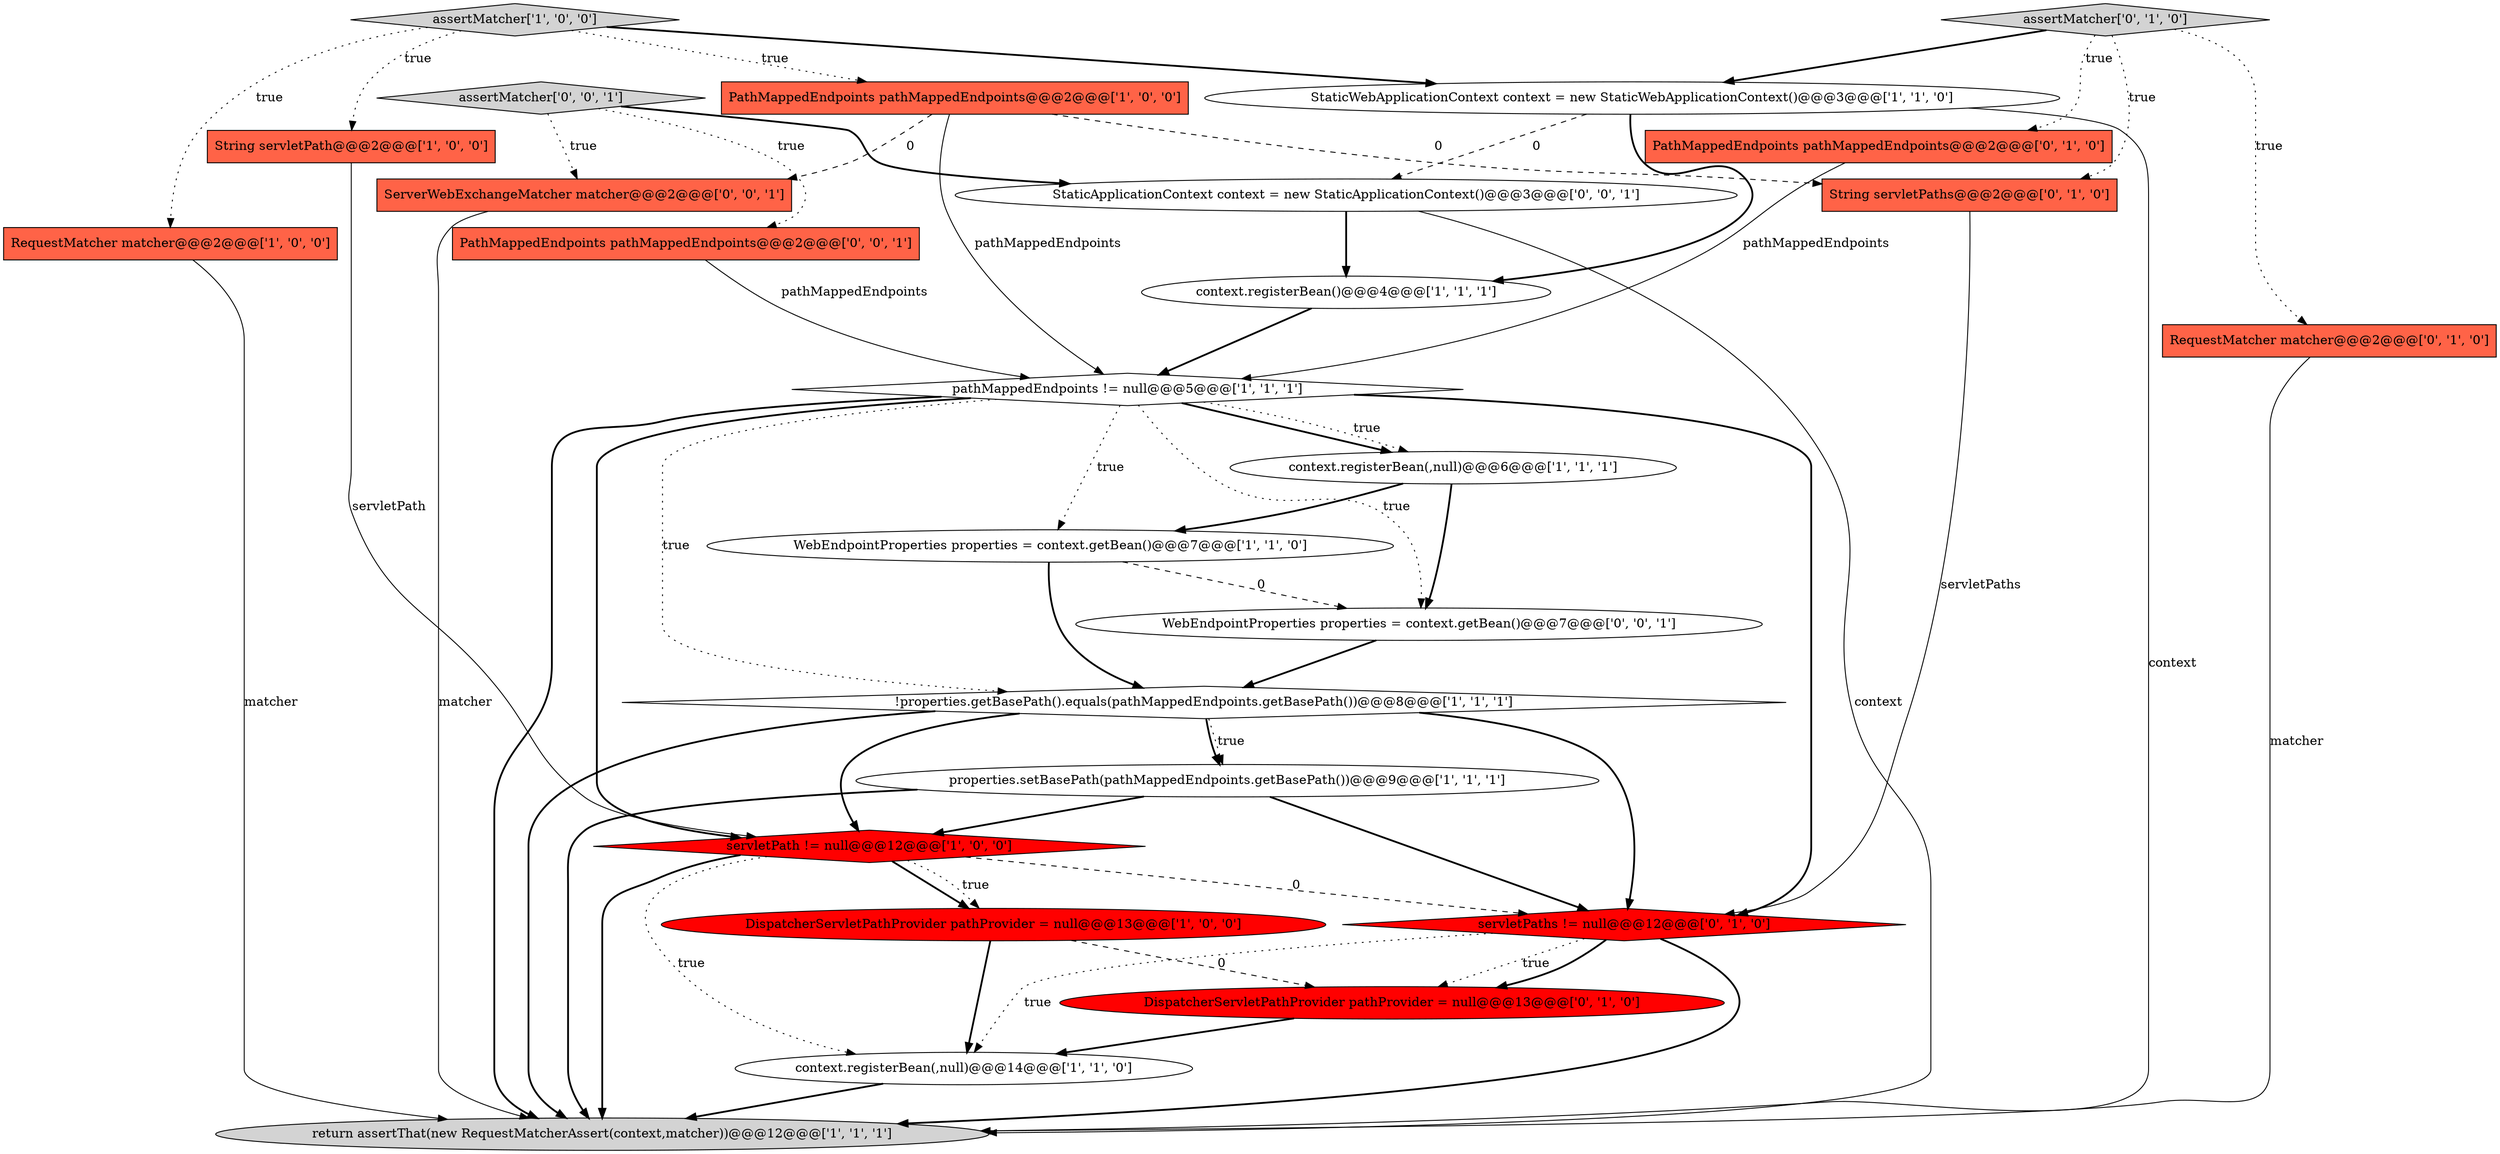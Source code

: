 digraph {
13 [style = filled, label = "context.registerBean(,null)@@@6@@@['1', '1', '1']", fillcolor = white, shape = ellipse image = "AAA0AAABBB1BBB"];
8 [style = filled, label = "context.registerBean(,null)@@@14@@@['1', '1', '0']", fillcolor = white, shape = ellipse image = "AAA0AAABBB1BBB"];
17 [style = filled, label = "String servletPaths@@@2@@@['0', '1', '0']", fillcolor = tomato, shape = box image = "AAA1AAABBB2BBB"];
5 [style = filled, label = "RequestMatcher matcher@@@2@@@['1', '0', '0']", fillcolor = tomato, shape = box image = "AAA0AAABBB1BBB"];
3 [style = filled, label = "WebEndpointProperties properties = context.getBean()@@@7@@@['1', '1', '0']", fillcolor = white, shape = ellipse image = "AAA0AAABBB1BBB"];
25 [style = filled, label = "assertMatcher['0', '0', '1']", fillcolor = lightgray, shape = diamond image = "AAA0AAABBB3BBB"];
1 [style = filled, label = "pathMappedEndpoints != null@@@5@@@['1', '1', '1']", fillcolor = white, shape = diamond image = "AAA0AAABBB1BBB"];
7 [style = filled, label = "DispatcherServletPathProvider pathProvider = null@@@13@@@['1', '0', '0']", fillcolor = red, shape = ellipse image = "AAA1AAABBB1BBB"];
9 [style = filled, label = "PathMappedEndpoints pathMappedEndpoints@@@2@@@['1', '0', '0']", fillcolor = tomato, shape = box image = "AAA1AAABBB1BBB"];
6 [style = filled, label = "context.registerBean()@@@4@@@['1', '1', '1']", fillcolor = white, shape = ellipse image = "AAA0AAABBB1BBB"];
16 [style = filled, label = "PathMappedEndpoints pathMappedEndpoints@@@2@@@['0', '1', '0']", fillcolor = tomato, shape = box image = "AAA0AAABBB2BBB"];
0 [style = filled, label = "return assertThat(new RequestMatcherAssert(context,matcher))@@@12@@@['1', '1', '1']", fillcolor = lightgray, shape = ellipse image = "AAA0AAABBB1BBB"];
11 [style = filled, label = "assertMatcher['1', '0', '0']", fillcolor = lightgray, shape = diamond image = "AAA0AAABBB1BBB"];
19 [style = filled, label = "assertMatcher['0', '1', '0']", fillcolor = lightgray, shape = diamond image = "AAA0AAABBB2BBB"];
4 [style = filled, label = "String servletPath@@@2@@@['1', '0', '0']", fillcolor = tomato, shape = box image = "AAA0AAABBB1BBB"];
2 [style = filled, label = "!properties.getBasePath().equals(pathMappedEndpoints.getBasePath())@@@8@@@['1', '1', '1']", fillcolor = white, shape = diamond image = "AAA0AAABBB1BBB"];
15 [style = filled, label = "RequestMatcher matcher@@@2@@@['0', '1', '0']", fillcolor = tomato, shape = box image = "AAA0AAABBB2BBB"];
18 [style = filled, label = "servletPaths != null@@@12@@@['0', '1', '0']", fillcolor = red, shape = diamond image = "AAA1AAABBB2BBB"];
21 [style = filled, label = "StaticApplicationContext context = new StaticApplicationContext()@@@3@@@['0', '0', '1']", fillcolor = white, shape = ellipse image = "AAA0AAABBB3BBB"];
23 [style = filled, label = "PathMappedEndpoints pathMappedEndpoints@@@2@@@['0', '0', '1']", fillcolor = tomato, shape = box image = "AAA0AAABBB3BBB"];
12 [style = filled, label = "servletPath != null@@@12@@@['1', '0', '0']", fillcolor = red, shape = diamond image = "AAA1AAABBB1BBB"];
10 [style = filled, label = "properties.setBasePath(pathMappedEndpoints.getBasePath())@@@9@@@['1', '1', '1']", fillcolor = white, shape = ellipse image = "AAA0AAABBB1BBB"];
22 [style = filled, label = "WebEndpointProperties properties = context.getBean()@@@7@@@['0', '0', '1']", fillcolor = white, shape = ellipse image = "AAA0AAABBB3BBB"];
24 [style = filled, label = "ServerWebExchangeMatcher matcher@@@2@@@['0', '0', '1']", fillcolor = tomato, shape = box image = "AAA0AAABBB3BBB"];
20 [style = filled, label = "DispatcherServletPathProvider pathProvider = null@@@13@@@['0', '1', '0']", fillcolor = red, shape = ellipse image = "AAA1AAABBB2BBB"];
14 [style = filled, label = "StaticWebApplicationContext context = new StaticWebApplicationContext()@@@3@@@['1', '1', '0']", fillcolor = white, shape = ellipse image = "AAA0AAABBB1BBB"];
15->0 [style = solid, label="matcher"];
9->1 [style = solid, label="pathMappedEndpoints"];
10->18 [style = bold, label=""];
14->0 [style = solid, label="context"];
22->2 [style = bold, label=""];
21->6 [style = bold, label=""];
11->14 [style = bold, label=""];
5->0 [style = solid, label="matcher"];
12->8 [style = dotted, label="true"];
19->17 [style = dotted, label="true"];
9->24 [style = dashed, label="0"];
1->22 [style = dotted, label="true"];
23->1 [style = solid, label="pathMappedEndpoints"];
7->20 [style = dashed, label="0"];
2->18 [style = bold, label=""];
25->24 [style = dotted, label="true"];
1->18 [style = bold, label=""];
11->5 [style = dotted, label="true"];
11->9 [style = dotted, label="true"];
18->8 [style = dotted, label="true"];
1->0 [style = bold, label=""];
11->4 [style = dotted, label="true"];
18->20 [style = dotted, label="true"];
3->22 [style = dashed, label="0"];
19->15 [style = dotted, label="true"];
2->10 [style = bold, label=""];
7->8 [style = bold, label=""];
12->0 [style = bold, label=""];
1->13 [style = bold, label=""];
12->7 [style = bold, label=""];
2->12 [style = bold, label=""];
1->3 [style = dotted, label="true"];
8->0 [style = bold, label=""];
17->18 [style = solid, label="servletPaths"];
4->12 [style = solid, label="servletPath"];
6->1 [style = bold, label=""];
21->0 [style = solid, label="context"];
18->20 [style = bold, label=""];
1->13 [style = dotted, label="true"];
20->8 [style = bold, label=""];
2->0 [style = bold, label=""];
19->14 [style = bold, label=""];
16->1 [style = solid, label="pathMappedEndpoints"];
13->3 [style = bold, label=""];
3->2 [style = bold, label=""];
10->12 [style = bold, label=""];
9->17 [style = dashed, label="0"];
10->0 [style = bold, label=""];
19->16 [style = dotted, label="true"];
1->12 [style = bold, label=""];
12->18 [style = dashed, label="0"];
14->21 [style = dashed, label="0"];
24->0 [style = solid, label="matcher"];
13->22 [style = bold, label=""];
25->23 [style = dotted, label="true"];
1->2 [style = dotted, label="true"];
12->7 [style = dotted, label="true"];
14->6 [style = bold, label=""];
18->0 [style = bold, label=""];
25->21 [style = bold, label=""];
2->10 [style = dotted, label="true"];
}
